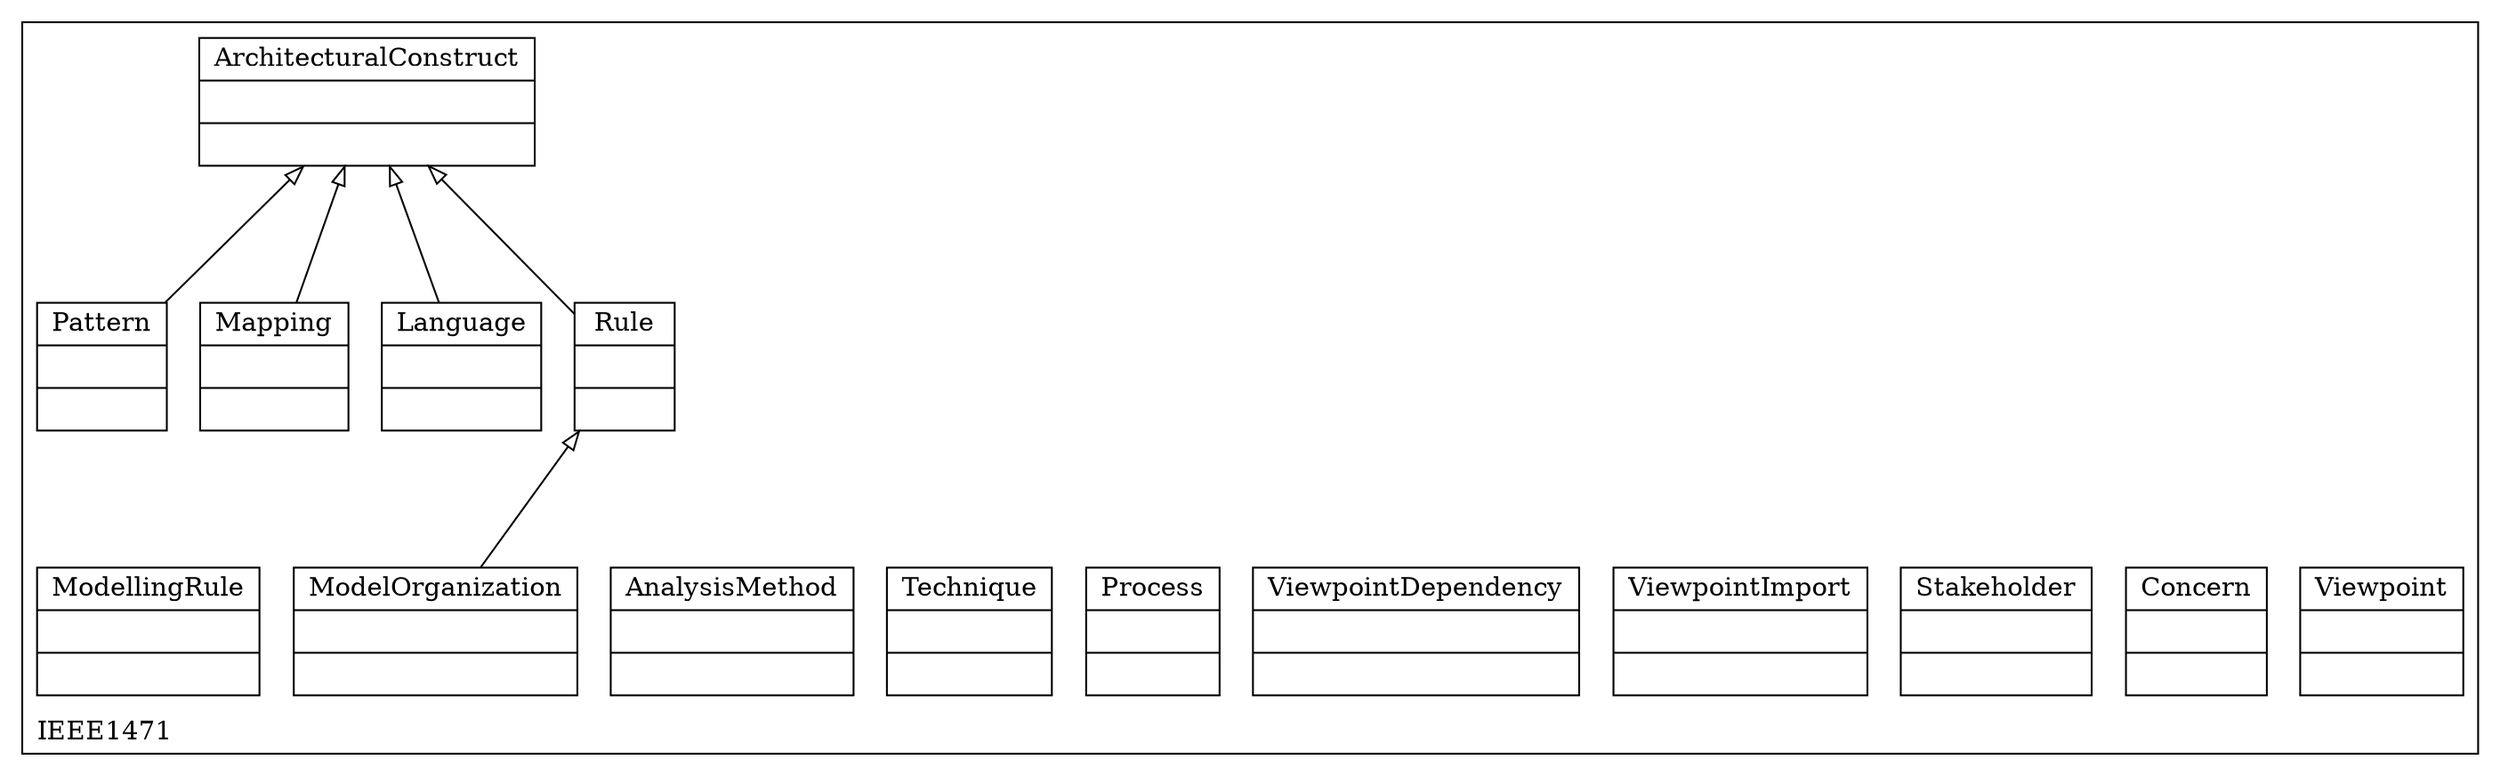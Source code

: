 digraph "KM3 Model in DOT" {
graph[rankdir=BT,labeljust=l,labelloc=t,nodeSep=0.75,compound=true];
 subgraph "cluster_IEEE1471"{
labelloc=t
color=black
label=IEEE1471
 node[shape=record];
Viewpoint[label="{Viewpoint| | }"]
;
 node[shape=record];
Concern[label="{Concern| | }"]
;
 node[shape=record];
Stakeholder[label="{Stakeholder| | }"]
;
 node[shape=record];
ViewpointImport[label="{ViewpointImport| | }"]
;
 node[shape=record];
ViewpointDependency[label="{ViewpointDependency| | }"]
;
 node[shape=record];
Process[label="{Process| | }"]
;
 node[shape=record];
Technique[label="{Technique| | }"]
;
 node[shape=record];
AnalysisMethod[label="{AnalysisMethod| | }"]
;
 node[shape=record];
ArchitecturalConstruct[label="{ArchitecturalConstruct| | }"]
;
 node[shape=record];
Rule[label="{Rule| | }"]
 Rule->ArchitecturalConstruct[arrowhead=onormal,group=ArchitecturalConstruct,minlen=2,constraint=true,]
;
 node[shape=record];
ModelOrganization[label="{ModelOrganization| | }"]
 ModelOrganization->Rule[arrowhead=onormal,group=Rule,minlen=2,constraint=true,]
;
 node[shape=record];
ModellingRule[label="{ModellingRule| | }"]
;
 node[shape=record];
Language[label="{Language| | }"]
 Language->ArchitecturalConstruct[arrowhead=onormal,group=ArchitecturalConstruct,minlen=2,constraint=true,]
;
 node[shape=record];
Mapping[label="{Mapping| | }"]
 Mapping->ArchitecturalConstruct[arrowhead=onormal,group=ArchitecturalConstruct,minlen=2,constraint=true,]
;
 node[shape=record];
Pattern[label="{Pattern| | }"]
 Pattern->ArchitecturalConstruct[arrowhead=onormal,group=ArchitecturalConstruct,minlen=2,constraint=true,]
;

}
}